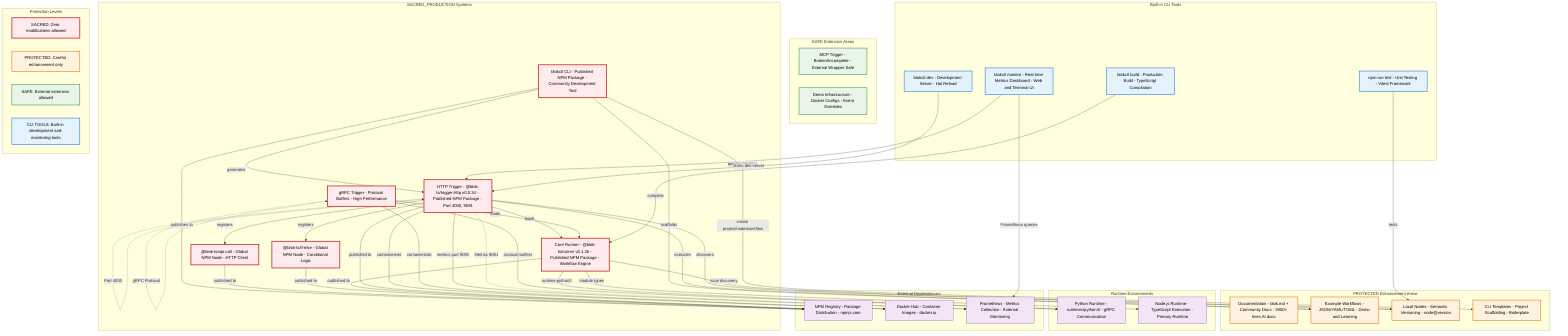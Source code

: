graph TB
    subgraph "SACRED_PRODUCTION Systems"
        CLI["blokctl CLI - Published NPM Package - Community Development Tool"]
        CORE["Core Runner - @blok-ts/runner v0.1.26 - Published NPM Package - Workflow Engine"]
        HTTP["HTTP Trigger - @blok-ts/trigger-http v0.0.34 - Published NPM Package - Port 4000, 9091"]
        GRPC["gRPC Trigger - Protocol Buffers - High Performance"]
        NPM1["@blok-ts/api-call - Global NPM Node - HTTP Client"]
        NPM2["@blok-ts/if-else - Global NPM Node - Conditional Logic"]
    end

    subgraph "PROTECTED Enhancement Areas"
        DOCS["Documentation - blok.md + Community Docs - 3900+ lines AI docs"]
        WORKFLOWS["Example Workflows - JSON/YAML/TOML - Demo and Learning"]
        NODES["Local Nodes - Semantic Versioning - node@version"]
        TEMPLATES["CLI Templates - Project Scaffolding - Boilerplate"]
    end

    subgraph "SAFE Extension Areas"
        MCP["MCP Trigger - Broken/Incomplete - External Wrapper Safe"]
        INFRA["Demo Infrastructure - Docker Configs - Event Overrides"]
    end

    subgraph "Built-in CLI Tools"
        CLI_MONITOR["blokctl monitor - Real-time Metrics Dashboard - Web and Terminal UI"]
        CLI_DEV["blokctl dev - Development Server - Hot Reload"]
        CLI_BUILD["blokctl build - Production Build - TypeScript Compilation"]
        CLI_TEST["npm run test - Unit Testing - Vitest Framework"]
    end

    subgraph "Runtime Environments"
        PYTHON["Python Runtime - runtimes/python3/ - gRPC Communication"]
        NODE["Node.js Runtime - TypeScript Execution - Primary Runtime"]
    end

    subgraph "External Dependencies"
        NPM_REG["NPM Registry - Package Distribution - npmjs.com"]
        DOCKER_HUB["Docker Hub - Container Images - docker.io"]
        PROM["Prometheus - Metrics Collection - External Monitoring"]
    end

    %% Core Connections (SACRED)
    CLI -->|create project/node/workflow| TEMPLATES
    CLI -->|generates| HTTP
    CLI -->|scaffolds| WORKFLOWS
    
    HTTP -->|loads| CORE
    HTTP -->|registers| NPM1
    HTTP -->|registers| NPM2
    HTTP -->|discovers| NODES
    HTTP -->|executes| WORKFLOWS
    HTTP -->|metrics port 9091| PROM
    
    GRPC -->|loads| CORE
    GRPC -->|protocol buffers| PYTHON
    
    CORE -->|runtime.python3| PYTHON
    CORE -->|module types| NODE
    CORE -->|local discovery| NODES
    
    %% Built-in CLI Tool Connections
    CLI_MONITOR -->|queries /metrics| HTTP
    CLI_MONITOR -->|Prometheus queries| PROM
    CLI_DEV -->|starts dev server| HTTP
    CLI_BUILD -->|compiles| CORE
    CLI_TEST -->|tests| NODES
    
    %% Distribution Connections
    CLI -->|publishes to| NPM_REG
    NPM1 -->|published to| NPM_REG
    NPM2 -->|published to| NPM_REG
    CORE -->|published to| NPM_REG
    HTTP -->|published to| NPM_REG
    
    HTTP -->|containerized| DOCKER_HUB
    GRPC -->|containerized| DOCKER_HUB
    
    %% Production Classification Styling
    classDef sacred fill:#ffebee,stroke:#c62828,stroke-width:3px,color:#000000
    classDef protected fill:#fff3e0,stroke:#ef6c00,stroke-width:2px,color:#000000
    classDef safe fill:#e8f5e8,stroke:#388e3c,stroke-width:2px,color:#000000
    classDef external fill:#e3f2fd,stroke:#1976d2,stroke-width:2px,color:#000000
    classDef dependency fill:#f3e5f5,stroke:#7b1fa2,stroke-width:1px,color:#000000
    
    class CLI,CORE,HTTP,GRPC,NPM1,NPM2 sacred;
    class DOCS,WORKFLOWS,NODES,TEMPLATES protected;
    class MCP,INFRA safe;
    class CLI_MONITOR,CLI_DEV,CLI_BUILD,CLI_TEST external;
    class NPM_REG,DOCKER_HUB,PROM,PYTHON,NODE dependency;

    %% Port and Service Information
    HTTP -.->|Port 4000| HTTP
    HTTP -.->|Metrics 9091| PROM
    GRPC -.->|gRPC Protocol| GRPC
    
    %% Legend
    subgraph "Protection Levels"
        LEG1["SACRED: Zero modifications allowed"]
        LEG2["PROTECTED: Careful enhancement only"]
        LEG3["SAFE: External extension allowed"]
        LEG4["CLI TOOLS: Built-in development and monitoring tools"]
    end
    
    class LEG1 sacred;
    class LEG2 protected;
    class LEG3 safe;
    class LEG4 external;